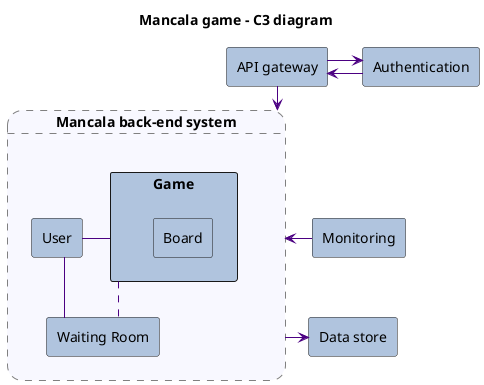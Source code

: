 @startuml

title Mancala game - C3 diagram

skinparam linetype ortho
skinparam arrowcolor indigo
skinparam actor {
    BackgroundColor gray
    BorderColor gray
    Shadowing false
}

skinparam card {
    BackgroundColor ghostWhite
    BorderColor gray
    Shadowing false
    BorderStyle dashed
    RoundCorner 30
}

skinparam rectangle {
    BackgroundColor lightSteelBlue
}

' DIAGRAM START
rectangle datastore as "Data store"
rectangle monitoring as "Monitoring"
rectangle authentication as "Authentication"
rectangle reverse_proxy as "API gateway"

card mancala_backend as "Mancala back-end system" {
    rectangle game as "Game" {
        rectangle board as "Board"
    }
    rectangle user as "User"
    rectangle waitroom as "Waiting Room"
}

reverse_proxy -right-> authentication
authentication -> reverse_proxy
reverse_proxy -down-> mancala_backend
monitoring -> mancala_backend
mancala_backend -down-> datastore

user - game
user - waitroom
waitroom .up. game

@enduml
